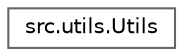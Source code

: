 digraph "Graphical Class Hierarchy"
{
 // LATEX_PDF_SIZE
  bgcolor="transparent";
  edge [fontname=Helvetica,fontsize=10,labelfontname=Helvetica,labelfontsize=10];
  node [fontname=Helvetica,fontsize=10,shape=box,height=0.2,width=0.4];
  rankdir="LR";
  Node0 [id="Node000000",label="src.utils.Utils",height=0.2,width=0.4,color="grey40", fillcolor="white", style="filled",URL="$classsrc_1_1utils_1_1_utils.html",tooltip=" "];
}
